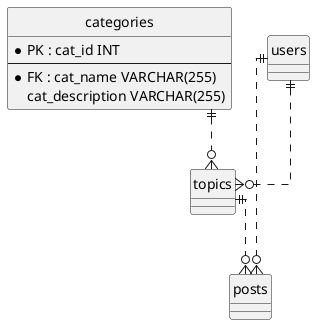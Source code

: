 @startuml

' hide the spot
hide circle

' avoid problems with angled crows feet
skinparam linetype ortho

entity "categories" as er_cate {
  * PK : cat_id INT
  --
  * FK : cat_name VARCHAR(255)
  cat_description VARCHAR(255)
}

entity "users" as er_user {

}

entity "topics" as er_topi {

}

entity "posts" as er_post {

}


er_cate ||..o{ er_topi
er_user ||..o{ er_post
er_user ||..o{ er_topi
er_topi ||..o{ er_post

@enduml